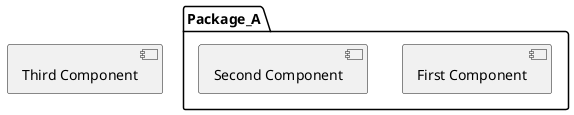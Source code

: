 @startuml
skinparam componentStyle uml2

package "Package_A" {
    [First Component]
    [Second Component]
}
[Third Component]

@enduml
